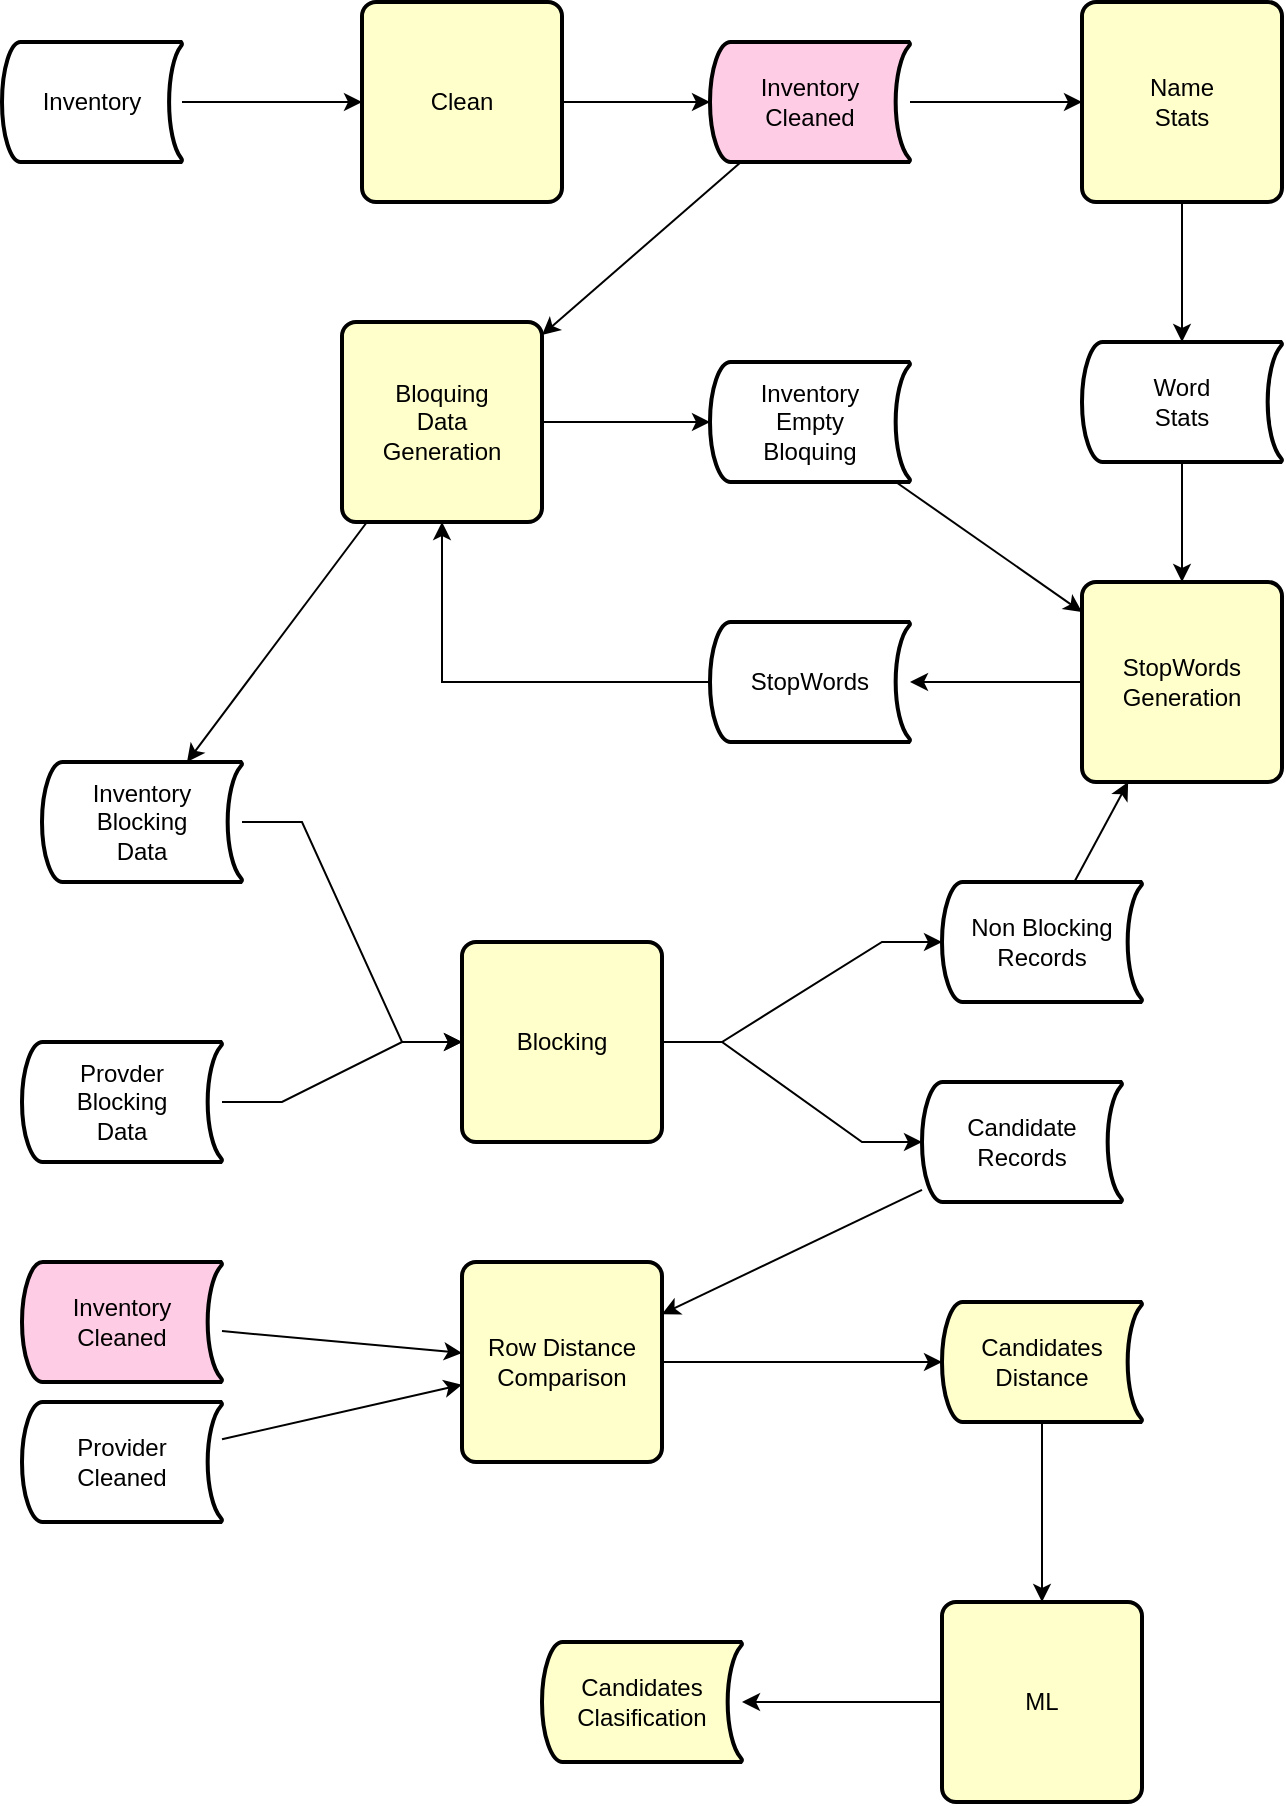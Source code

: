 <mxfile version="17.1.3" type="device"><diagram id="xQl7jfNYdxRq-4tOZvqf" name="Page-1"><mxGraphModel dx="1385" dy="667" grid="1" gridSize="10" guides="1" tooltips="1" connect="1" arrows="1" fold="1" page="1" pageScale="1" pageWidth="827" pageHeight="1169" math="0" shadow="0"><root><mxCell id="0"/><mxCell id="1" parent="0"/><mxCell id="GQh3JDY-myEK_DaqlS_3-4" style="edgeStyle=orthogonalEdgeStyle;rounded=0;orthogonalLoop=1;jettySize=auto;html=1;" edge="1" parent="1" source="GQh3JDY-myEK_DaqlS_3-2" target="GQh3JDY-myEK_DaqlS_3-3"><mxGeometry relative="1" as="geometry"/></mxCell><mxCell id="GQh3JDY-myEK_DaqlS_3-2" value="Inventory" style="strokeWidth=2;html=1;shape=mxgraph.flowchart.stored_data;whiteSpace=wrap;" vertex="1" parent="1"><mxGeometry x="60" y="50" width="90" height="60" as="geometry"/></mxCell><mxCell id="GQh3JDY-myEK_DaqlS_3-6" style="edgeStyle=orthogonalEdgeStyle;rounded=0;orthogonalLoop=1;jettySize=auto;html=1;" edge="1" parent="1" source="GQh3JDY-myEK_DaqlS_3-3" target="GQh3JDY-myEK_DaqlS_3-5"><mxGeometry relative="1" as="geometry"/></mxCell><mxCell id="GQh3JDY-myEK_DaqlS_3-3" value="Clean" style="rounded=1;whiteSpace=wrap;html=1;absoluteArcSize=1;arcSize=14;strokeWidth=2;fillColor=#FFFFCC;" vertex="1" parent="1"><mxGeometry x="240" y="30" width="100" height="100" as="geometry"/></mxCell><mxCell id="GQh3JDY-myEK_DaqlS_3-8" style="edgeStyle=orthogonalEdgeStyle;rounded=0;orthogonalLoop=1;jettySize=auto;html=1;" edge="1" parent="1" source="GQh3JDY-myEK_DaqlS_3-5" target="GQh3JDY-myEK_DaqlS_3-7"><mxGeometry relative="1" as="geometry"/></mxCell><mxCell id="GQh3JDY-myEK_DaqlS_3-16" style="rounded=0;orthogonalLoop=1;jettySize=auto;html=1;" edge="1" parent="1" source="GQh3JDY-myEK_DaqlS_3-5" target="GQh3JDY-myEK_DaqlS_3-15"><mxGeometry relative="1" as="geometry"/></mxCell><mxCell id="GQh3JDY-myEK_DaqlS_3-5" value="Inventory&lt;br&gt;Cleaned" style="strokeWidth=2;html=1;shape=mxgraph.flowchart.stored_data;whiteSpace=wrap;fillColor=#FFCCE6;" vertex="1" parent="1"><mxGeometry x="414" y="50" width="100" height="60" as="geometry"/></mxCell><mxCell id="GQh3JDY-myEK_DaqlS_3-10" style="edgeStyle=orthogonalEdgeStyle;rounded=0;orthogonalLoop=1;jettySize=auto;html=1;" edge="1" parent="1" source="GQh3JDY-myEK_DaqlS_3-7" target="GQh3JDY-myEK_DaqlS_3-9"><mxGeometry relative="1" as="geometry"/></mxCell><mxCell id="GQh3JDY-myEK_DaqlS_3-7" value="Name&lt;br&gt;Stats" style="rounded=1;whiteSpace=wrap;html=1;absoluteArcSize=1;arcSize=14;strokeWidth=2;fillColor=#FFFFCC;" vertex="1" parent="1"><mxGeometry x="600" y="30" width="100" height="100" as="geometry"/></mxCell><mxCell id="GQh3JDY-myEK_DaqlS_3-12" style="edgeStyle=orthogonalEdgeStyle;rounded=0;orthogonalLoop=1;jettySize=auto;html=1;" edge="1" parent="1" source="GQh3JDY-myEK_DaqlS_3-9" target="GQh3JDY-myEK_DaqlS_3-11"><mxGeometry relative="1" as="geometry"/></mxCell><mxCell id="GQh3JDY-myEK_DaqlS_3-9" value="Word&lt;br&gt;Stats" style="strokeWidth=2;html=1;shape=mxgraph.flowchart.stored_data;whiteSpace=wrap;" vertex="1" parent="1"><mxGeometry x="600" y="200" width="100" height="60" as="geometry"/></mxCell><mxCell id="GQh3JDY-myEK_DaqlS_3-14" style="edgeStyle=orthogonalEdgeStyle;rounded=0;orthogonalLoop=1;jettySize=auto;html=1;" edge="1" parent="1" source="GQh3JDY-myEK_DaqlS_3-11" target="GQh3JDY-myEK_DaqlS_3-13"><mxGeometry relative="1" as="geometry"/></mxCell><mxCell id="GQh3JDY-myEK_DaqlS_3-11" value="StopWords&lt;br&gt;Generation" style="rounded=1;whiteSpace=wrap;html=1;absoluteArcSize=1;arcSize=14;strokeWidth=2;fillColor=#FFFFCC;" vertex="1" parent="1"><mxGeometry x="600" y="320" width="100" height="100" as="geometry"/></mxCell><mxCell id="GQh3JDY-myEK_DaqlS_3-17" style="edgeStyle=orthogonalEdgeStyle;rounded=0;orthogonalLoop=1;jettySize=auto;html=1;" edge="1" parent="1" source="GQh3JDY-myEK_DaqlS_3-13" target="GQh3JDY-myEK_DaqlS_3-15"><mxGeometry relative="1" as="geometry"/></mxCell><mxCell id="GQh3JDY-myEK_DaqlS_3-13" value="StopWords" style="strokeWidth=2;html=1;shape=mxgraph.flowchart.stored_data;whiteSpace=wrap;" vertex="1" parent="1"><mxGeometry x="414" y="340" width="100" height="60" as="geometry"/></mxCell><mxCell id="GQh3JDY-myEK_DaqlS_3-19" style="rounded=0;orthogonalLoop=1;jettySize=auto;html=1;" edge="1" parent="1" source="GQh3JDY-myEK_DaqlS_3-15" target="GQh3JDY-myEK_DaqlS_3-25"><mxGeometry relative="1" as="geometry"><mxPoint x="300" y="230.0" as="targetPoint"/></mxGeometry></mxCell><mxCell id="GQh3JDY-myEK_DaqlS_3-23" style="edgeStyle=entityRelationEdgeStyle;rounded=0;orthogonalLoop=1;jettySize=auto;html=1;" edge="1" parent="1" source="GQh3JDY-myEK_DaqlS_3-15" target="GQh3JDY-myEK_DaqlS_3-22"><mxGeometry relative="1" as="geometry"/></mxCell><mxCell id="GQh3JDY-myEK_DaqlS_3-15" value="Bloquing&lt;br&gt;Data&lt;br&gt;Generation" style="rounded=1;whiteSpace=wrap;html=1;absoluteArcSize=1;arcSize=14;strokeWidth=2;fillColor=#FFFFCC;" vertex="1" parent="1"><mxGeometry x="230" y="190" width="100" height="100" as="geometry"/></mxCell><mxCell id="GQh3JDY-myEK_DaqlS_3-34" style="edgeStyle=none;rounded=0;orthogonalLoop=1;jettySize=auto;html=1;" edge="1" parent="1" source="GQh3JDY-myEK_DaqlS_3-22" target="GQh3JDY-myEK_DaqlS_3-11"><mxGeometry relative="1" as="geometry"/></mxCell><mxCell id="GQh3JDY-myEK_DaqlS_3-22" value="Inventory&lt;br&gt;Empty&lt;br&gt;Bloquing" style="strokeWidth=2;html=1;shape=mxgraph.flowchart.stored_data;whiteSpace=wrap;" vertex="1" parent="1"><mxGeometry x="414" y="210" width="100" height="60" as="geometry"/></mxCell><mxCell id="GQh3JDY-myEK_DaqlS_3-28" style="edgeStyle=entityRelationEdgeStyle;rounded=0;orthogonalLoop=1;jettySize=auto;html=1;elbow=vertical;" edge="1" parent="1" source="GQh3JDY-myEK_DaqlS_3-25" target="GQh3JDY-myEK_DaqlS_3-27"><mxGeometry relative="1" as="geometry"/></mxCell><mxCell id="GQh3JDY-myEK_DaqlS_3-25" value="Inventory&lt;br&gt;Blocking&lt;br&gt;Data" style="strokeWidth=2;html=1;shape=mxgraph.flowchart.stored_data;whiteSpace=wrap;" vertex="1" parent="1"><mxGeometry x="80" y="410" width="100" height="60" as="geometry"/></mxCell><mxCell id="GQh3JDY-myEK_DaqlS_3-29" style="edgeStyle=entityRelationEdgeStyle;rounded=0;orthogonalLoop=1;jettySize=auto;html=1;elbow=vertical;" edge="1" parent="1" source="GQh3JDY-myEK_DaqlS_3-26" target="GQh3JDY-myEK_DaqlS_3-27"><mxGeometry relative="1" as="geometry"/></mxCell><mxCell id="GQh3JDY-myEK_DaqlS_3-26" value="Provder&lt;br&gt;Blocking&lt;br&gt;Data" style="strokeWidth=2;html=1;shape=mxgraph.flowchart.stored_data;whiteSpace=wrap;fillColor=#FFFFFF;" vertex="1" parent="1"><mxGeometry x="70" y="550" width="100" height="60" as="geometry"/></mxCell><mxCell id="GQh3JDY-myEK_DaqlS_3-32" style="edgeStyle=entityRelationEdgeStyle;rounded=0;orthogonalLoop=1;jettySize=auto;html=1;elbow=vertical;" edge="1" parent="1" source="GQh3JDY-myEK_DaqlS_3-27" target="GQh3JDY-myEK_DaqlS_3-30"><mxGeometry relative="1" as="geometry"/></mxCell><mxCell id="GQh3JDY-myEK_DaqlS_3-33" style="edgeStyle=entityRelationEdgeStyle;rounded=0;orthogonalLoop=1;jettySize=auto;html=1;elbow=vertical;" edge="1" parent="1" source="GQh3JDY-myEK_DaqlS_3-27" target="GQh3JDY-myEK_DaqlS_3-31"><mxGeometry relative="1" as="geometry"/></mxCell><mxCell id="GQh3JDY-myEK_DaqlS_3-27" value="Blocking" style="rounded=1;whiteSpace=wrap;html=1;absoluteArcSize=1;arcSize=14;strokeWidth=2;fillColor=#FFFFCC;" vertex="1" parent="1"><mxGeometry x="290" y="500" width="100" height="100" as="geometry"/></mxCell><mxCell id="GQh3JDY-myEK_DaqlS_3-41" style="edgeStyle=none;rounded=0;orthogonalLoop=1;jettySize=auto;html=1;" edge="1" parent="1" source="GQh3JDY-myEK_DaqlS_3-30" target="GQh3JDY-myEK_DaqlS_3-38"><mxGeometry relative="1" as="geometry"/></mxCell><mxCell id="GQh3JDY-myEK_DaqlS_3-30" value="Candidate&lt;br&gt;Records" style="strokeWidth=2;html=1;shape=mxgraph.flowchart.stored_data;whiteSpace=wrap;fillColor=#FFFFFF;" vertex="1" parent="1"><mxGeometry x="520" y="570" width="100" height="60" as="geometry"/></mxCell><mxCell id="GQh3JDY-myEK_DaqlS_3-35" style="edgeStyle=none;rounded=0;orthogonalLoop=1;jettySize=auto;html=1;" edge="1" parent="1" source="GQh3JDY-myEK_DaqlS_3-31" target="GQh3JDY-myEK_DaqlS_3-11"><mxGeometry relative="1" as="geometry"/></mxCell><mxCell id="GQh3JDY-myEK_DaqlS_3-31" value="Non Blocking&lt;br&gt;Records" style="strokeWidth=2;html=1;shape=mxgraph.flowchart.stored_data;whiteSpace=wrap;fillColor=#FFFFFF;" vertex="1" parent="1"><mxGeometry x="530" y="470" width="100" height="60" as="geometry"/></mxCell><mxCell id="GQh3JDY-myEK_DaqlS_3-40" style="edgeStyle=none;rounded=0;orthogonalLoop=1;jettySize=auto;html=1;" edge="1" parent="1" source="GQh3JDY-myEK_DaqlS_3-36" target="GQh3JDY-myEK_DaqlS_3-38"><mxGeometry relative="1" as="geometry"/></mxCell><mxCell id="GQh3JDY-myEK_DaqlS_3-36" value="Provider&lt;br&gt;Cleaned" style="strokeWidth=2;html=1;shape=mxgraph.flowchart.stored_data;whiteSpace=wrap;fillColor=#FFFFFF;" vertex="1" parent="1"><mxGeometry x="70" y="730" width="100" height="60" as="geometry"/></mxCell><mxCell id="GQh3JDY-myEK_DaqlS_3-39" style="edgeStyle=none;rounded=0;orthogonalLoop=1;jettySize=auto;html=1;" edge="1" parent="1" source="GQh3JDY-myEK_DaqlS_3-37" target="GQh3JDY-myEK_DaqlS_3-38"><mxGeometry relative="1" as="geometry"/></mxCell><mxCell id="GQh3JDY-myEK_DaqlS_3-37" value="Inventory&lt;br&gt;Cleaned" style="strokeWidth=2;html=1;shape=mxgraph.flowchart.stored_data;whiteSpace=wrap;fillColor=#FFCCE6;" vertex="1" parent="1"><mxGeometry x="70" y="660" width="100" height="60" as="geometry"/></mxCell><mxCell id="GQh3JDY-myEK_DaqlS_3-43" style="edgeStyle=none;rounded=0;orthogonalLoop=1;jettySize=auto;html=1;" edge="1" parent="1" source="GQh3JDY-myEK_DaqlS_3-38" target="GQh3JDY-myEK_DaqlS_3-42"><mxGeometry relative="1" as="geometry"/></mxCell><mxCell id="GQh3JDY-myEK_DaqlS_3-38" value="Row Distance Comparison" style="rounded=1;whiteSpace=wrap;html=1;absoluteArcSize=1;arcSize=14;strokeWidth=2;fillColor=#FFFFCC;" vertex="1" parent="1"><mxGeometry x="290" y="660" width="100" height="100" as="geometry"/></mxCell><mxCell id="GQh3JDY-myEK_DaqlS_3-45" style="edgeStyle=none;rounded=0;orthogonalLoop=1;jettySize=auto;html=1;" edge="1" parent="1" source="GQh3JDY-myEK_DaqlS_3-42" target="GQh3JDY-myEK_DaqlS_3-44"><mxGeometry relative="1" as="geometry"/></mxCell><mxCell id="GQh3JDY-myEK_DaqlS_3-42" value="Candidates&lt;br&gt;Distance" style="strokeWidth=2;html=1;shape=mxgraph.flowchart.stored_data;whiteSpace=wrap;fillColor=#FFFFCC;" vertex="1" parent="1"><mxGeometry x="530" y="680" width="100" height="60" as="geometry"/></mxCell><mxCell id="GQh3JDY-myEK_DaqlS_3-47" style="edgeStyle=none;rounded=0;orthogonalLoop=1;jettySize=auto;html=1;" edge="1" parent="1" source="GQh3JDY-myEK_DaqlS_3-44" target="GQh3JDY-myEK_DaqlS_3-46"><mxGeometry relative="1" as="geometry"/></mxCell><mxCell id="GQh3JDY-myEK_DaqlS_3-44" value="ML" style="rounded=1;whiteSpace=wrap;html=1;absoluteArcSize=1;arcSize=14;strokeWidth=2;fillColor=#FFFFCC;" vertex="1" parent="1"><mxGeometry x="530" y="830" width="100" height="100" as="geometry"/></mxCell><mxCell id="GQh3JDY-myEK_DaqlS_3-46" value="Candidates&lt;br&gt;Clasification" style="strokeWidth=2;html=1;shape=mxgraph.flowchart.stored_data;whiteSpace=wrap;fillColor=#FFFFCC;" vertex="1" parent="1"><mxGeometry x="330" y="850" width="100" height="60" as="geometry"/></mxCell></root></mxGraphModel></diagram></mxfile>